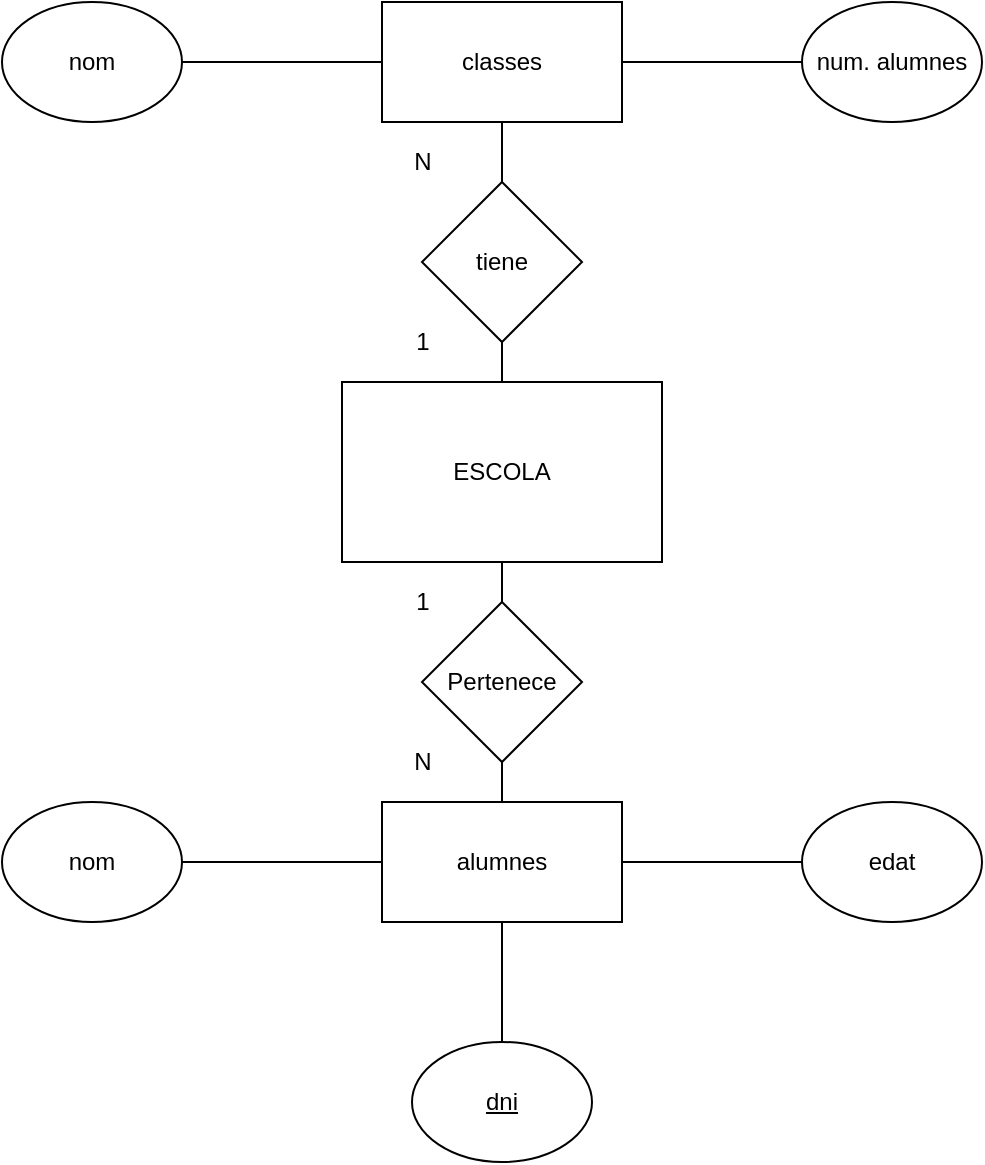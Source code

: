 <mxfile>
    <diagram id="GLGrYHMnKc7yP4GMXuFN" name="Página-1">
        <mxGraphModel dx="766" dy="497" grid="1" gridSize="10" guides="1" tooltips="1" connect="1" arrows="1" fold="1" page="1" pageScale="1" pageWidth="850" pageHeight="1100" math="0" shadow="0">
            <root>
                <mxCell id="0"/>
                <mxCell id="1" parent="0"/>
                <mxCell id="26" value="" style="edgeStyle=none;html=1;endArrow=none;endFill=0;" edge="1" parent="1" source="28" target="31">
                    <mxGeometry relative="1" as="geometry"/>
                </mxCell>
                <mxCell id="27" value="" style="edgeStyle=none;html=1;startArrow=none;startFill=0;endArrow=none;endFill=0;" edge="1" parent="1" source="28" target="35">
                    <mxGeometry relative="1" as="geometry"/>
                </mxCell>
                <mxCell id="28" value="ESCOLA" style="rounded=0;whiteSpace=wrap;html=1;" vertex="1" parent="1">
                    <mxGeometry x="280" y="290" width="160" height="90" as="geometry"/>
                </mxCell>
                <mxCell id="29" value="" style="edgeStyle=none;html=1;startArrow=none;startFill=0;endArrow=none;endFill=0;" edge="1" parent="1" source="31" target="36">
                    <mxGeometry relative="1" as="geometry"/>
                </mxCell>
                <mxCell id="30" value="" style="edgeStyle=none;html=1;startArrow=none;startFill=0;endArrow=none;endFill=0;" edge="1" parent="1" source="31" target="37">
                    <mxGeometry relative="1" as="geometry"/>
                </mxCell>
                <mxCell id="31" value="classes" style="rounded=0;whiteSpace=wrap;html=1;" vertex="1" parent="1">
                    <mxGeometry x="300" y="100" width="120" height="60" as="geometry"/>
                </mxCell>
                <mxCell id="32" value="" style="edgeStyle=none;html=1;startArrow=none;startFill=0;endArrow=none;endFill=0;" edge="1" parent="1" source="35" target="38">
                    <mxGeometry relative="1" as="geometry"/>
                </mxCell>
                <mxCell id="33" value="" style="edgeStyle=none;html=1;startArrow=none;startFill=0;endArrow=none;endFill=0;" edge="1" parent="1" source="35" target="39">
                    <mxGeometry relative="1" as="geometry"/>
                </mxCell>
                <mxCell id="34" value="" style="edgeStyle=none;html=1;startArrow=none;startFill=0;endArrow=none;endFill=0;" edge="1" parent="1" source="35" target="40">
                    <mxGeometry relative="1" as="geometry"/>
                </mxCell>
                <mxCell id="35" value="alumnes" style="rounded=0;whiteSpace=wrap;html=1;" vertex="1" parent="1">
                    <mxGeometry x="300" y="500" width="120" height="60" as="geometry"/>
                </mxCell>
                <mxCell id="36" value="nom" style="ellipse;whiteSpace=wrap;html=1;" vertex="1" parent="1">
                    <mxGeometry x="110" y="100" width="90" height="60" as="geometry"/>
                </mxCell>
                <mxCell id="37" value="num. alumnes" style="ellipse;whiteSpace=wrap;html=1;" vertex="1" parent="1">
                    <mxGeometry x="510" y="100" width="90" height="60" as="geometry"/>
                </mxCell>
                <mxCell id="38" value="nom" style="ellipse;whiteSpace=wrap;html=1;" vertex="1" parent="1">
                    <mxGeometry x="110" y="500" width="90" height="60" as="geometry"/>
                </mxCell>
                <mxCell id="39" value="edat" style="ellipse;whiteSpace=wrap;html=1;" vertex="1" parent="1">
                    <mxGeometry x="510" y="500" width="90" height="60" as="geometry"/>
                </mxCell>
                <mxCell id="40" value="&lt;u&gt;dni&lt;/u&gt;" style="ellipse;whiteSpace=wrap;html=1;" vertex="1" parent="1">
                    <mxGeometry x="315" y="620" width="90" height="60" as="geometry"/>
                </mxCell>
                <mxCell id="41" value="tiene" style="rhombus;whiteSpace=wrap;html=1;" vertex="1" parent="1">
                    <mxGeometry x="320" y="190" width="80" height="80" as="geometry"/>
                </mxCell>
                <mxCell id="42" value="Pertenece" style="rhombus;whiteSpace=wrap;html=1;" vertex="1" parent="1">
                    <mxGeometry x="320" y="400" width="80" height="80" as="geometry"/>
                </mxCell>
                <mxCell id="43" value="N" style="text;html=1;align=center;verticalAlign=middle;resizable=0;points=[];autosize=1;strokeColor=none;fillColor=none;" vertex="1" parent="1">
                    <mxGeometry x="310" y="470" width="20" height="20" as="geometry"/>
                </mxCell>
                <mxCell id="44" value="1" style="text;html=1;align=center;verticalAlign=middle;resizable=0;points=[];autosize=1;strokeColor=none;fillColor=none;" vertex="1" parent="1">
                    <mxGeometry x="310" y="390" width="20" height="20" as="geometry"/>
                </mxCell>
                <mxCell id="45" value="1" style="text;html=1;align=center;verticalAlign=middle;resizable=0;points=[];autosize=1;strokeColor=none;fillColor=none;" vertex="1" parent="1">
                    <mxGeometry x="310" y="260" width="20" height="20" as="geometry"/>
                </mxCell>
                <mxCell id="46" value="N" style="text;html=1;align=center;verticalAlign=middle;resizable=0;points=[];autosize=1;strokeColor=none;fillColor=none;" vertex="1" parent="1">
                    <mxGeometry x="310" y="170" width="20" height="20" as="geometry"/>
                </mxCell>
            </root>
        </mxGraphModel>
    </diagram>
</mxfile>